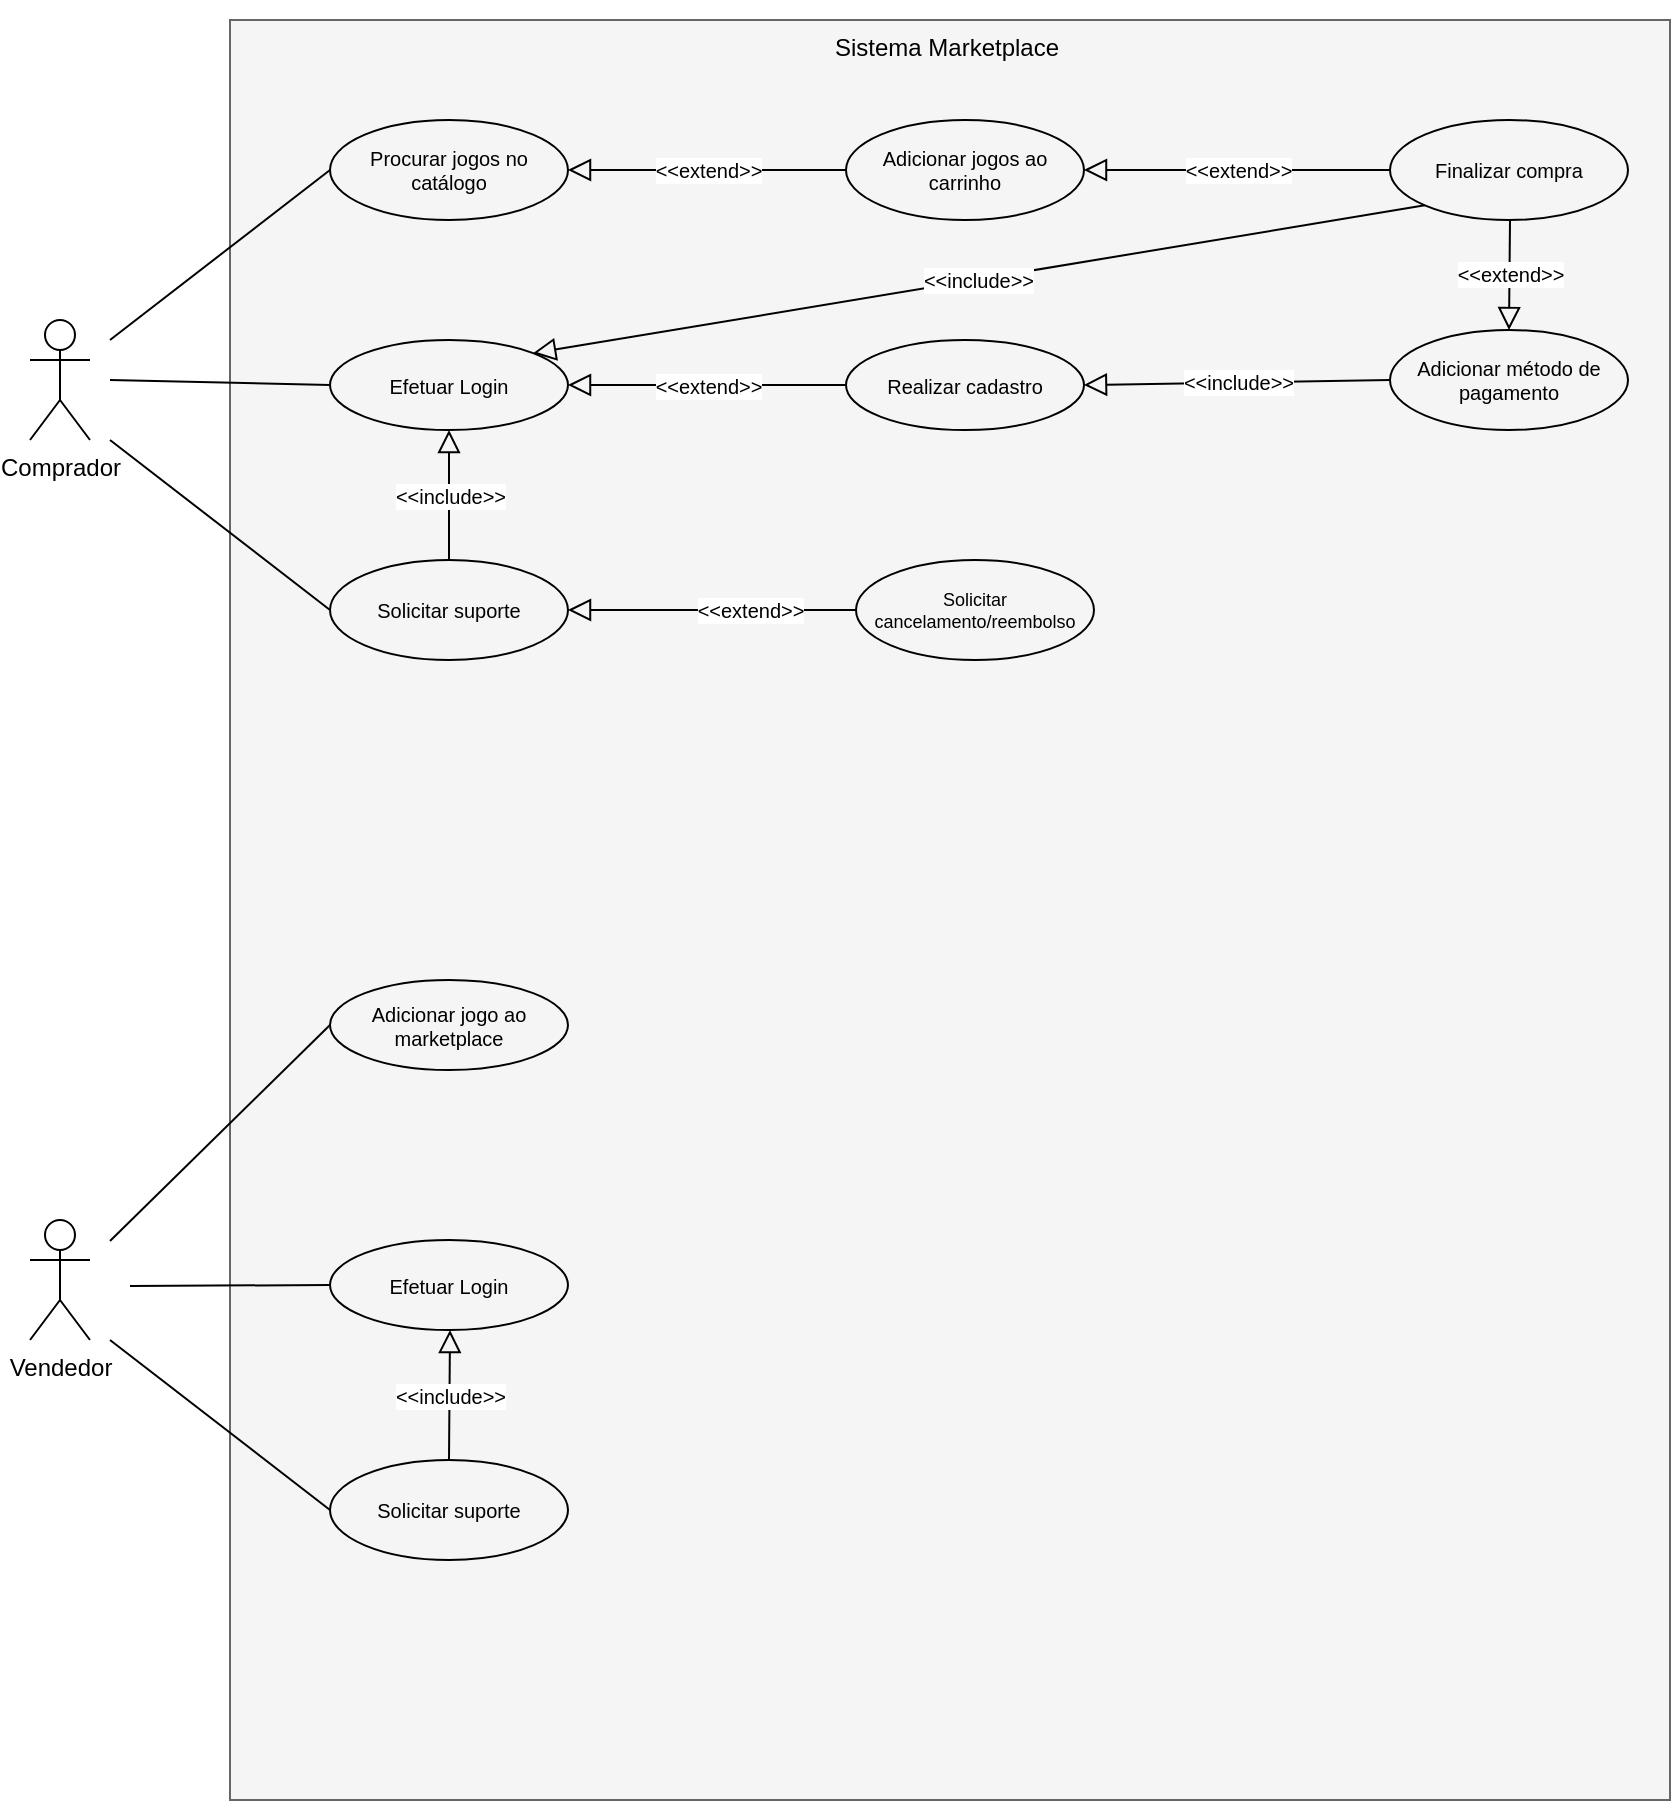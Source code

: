 <mxfile version="14.4.8" type="github">
  <diagram id="w3-QReaRDk8Zfa-0KLuc" name="Page-1">
    <mxGraphModel dx="677" dy="363" grid="1" gridSize="10" guides="1" tooltips="1" connect="1" arrows="1" fold="1" page="1" pageScale="1" pageWidth="827" pageHeight="1169" math="0" shadow="0">
      <root>
        <mxCell id="0" />
        <mxCell id="1" parent="0" />
        <mxCell id="aD-EjDodzpd9pSaTOs2d-1" value="" style="html=1;fillColor=#f5f5f5;strokeColor=#666666;fontColor=#333333;align=center;" vertex="1" parent="1">
          <mxGeometry x="170" y="40" width="720" height="890" as="geometry" />
        </mxCell>
        <mxCell id="aD-EjDodzpd9pSaTOs2d-2" value="Comprador" style="shape=umlActor;verticalLabelPosition=bottom;verticalAlign=top;html=1;" vertex="1" parent="1">
          <mxGeometry x="70" y="190" width="30" height="60" as="geometry" />
        </mxCell>
        <mxCell id="aD-EjDodzpd9pSaTOs2d-3" value="&lt;font style=&quot;font-size: 12px ; font-weight: normal&quot;&gt;Sistema Marketplace&lt;/font&gt;" style="text;strokeColor=none;fillColor=none;html=1;fontSize=24;fontStyle=1;verticalAlign=middle;align=center;" vertex="1" parent="1">
          <mxGeometry x="478" y="30" width="100" height="40" as="geometry" />
        </mxCell>
        <mxCell id="aD-EjDodzpd9pSaTOs2d-6" value="&lt;font style=&quot;font-size: 10px;&quot;&gt;Procurar jogos no catálogo&lt;/font&gt;" style="ellipse;whiteSpace=wrap;html=1;fillColor=none;fontSize=10;spacing=2;" vertex="1" parent="1">
          <mxGeometry x="220" y="90" width="119" height="50" as="geometry" />
        </mxCell>
        <mxCell id="aD-EjDodzpd9pSaTOs2d-7" value="" style="endArrow=none;html=1;entryX=0;entryY=0.5;entryDx=0;entryDy=0;" edge="1" parent="1" target="aD-EjDodzpd9pSaTOs2d-6">
          <mxGeometry width="50" height="50" relative="1" as="geometry">
            <mxPoint x="110" y="200" as="sourcePoint" />
            <mxPoint x="470" y="230" as="targetPoint" />
          </mxGeometry>
        </mxCell>
        <mxCell id="aD-EjDodzpd9pSaTOs2d-8" value="&lt;font style=&quot;font-size: 10px;&quot;&gt;Efetuar Login&lt;/font&gt;" style="ellipse;whiteSpace=wrap;html=1;fillColor=none;fontSize=10;spacing=2;" vertex="1" parent="1">
          <mxGeometry x="220" y="200" width="119" height="45" as="geometry" />
        </mxCell>
        <mxCell id="aD-EjDodzpd9pSaTOs2d-10" value="" style="endArrow=none;html=1;entryX=0;entryY=0.5;entryDx=0;entryDy=0;" edge="1" parent="1" target="aD-EjDodzpd9pSaTOs2d-8">
          <mxGeometry width="50" height="50" relative="1" as="geometry">
            <mxPoint x="110" y="220" as="sourcePoint" />
            <mxPoint x="200" y="210" as="targetPoint" />
          </mxGeometry>
        </mxCell>
        <mxCell id="aD-EjDodzpd9pSaTOs2d-12" value="Solicitar suporte" style="ellipse;whiteSpace=wrap;html=1;fillColor=none;fontSize=10;spacing=2;" vertex="1" parent="1">
          <mxGeometry x="220" y="310" width="119" height="50" as="geometry" />
        </mxCell>
        <mxCell id="aD-EjDodzpd9pSaTOs2d-13" value="" style="endArrow=none;html=1;entryX=0;entryY=0.5;entryDx=0;entryDy=0;" edge="1" parent="1" target="aD-EjDodzpd9pSaTOs2d-12">
          <mxGeometry width="50" height="50" relative="1" as="geometry">
            <mxPoint x="110" y="250" as="sourcePoint" />
            <mxPoint x="230" y="230" as="targetPoint" />
          </mxGeometry>
        </mxCell>
        <mxCell id="aD-EjDodzpd9pSaTOs2d-14" value="&lt;font style=&quot;font-size: 10px;&quot;&gt;Realizar cadastro&lt;/font&gt;" style="ellipse;whiteSpace=wrap;html=1;fillColor=none;fontSize=10;spacing=2;" vertex="1" parent="1">
          <mxGeometry x="478" y="200" width="119" height="45" as="geometry" />
        </mxCell>
        <mxCell id="aD-EjDodzpd9pSaTOs2d-16" value="&lt;font style=&quot;font-size: 10px&quot;&gt;&amp;lt;&amp;lt;extend&amp;gt;&amp;gt;&lt;/font&gt;" style="endArrow=block;endSize=9;endFill=0;html=1;exitX=0;exitY=0.5;exitDx=0;exitDy=0;entryX=1;entryY=0.5;entryDx=0;entryDy=0;" edge="1" parent="1" source="aD-EjDodzpd9pSaTOs2d-14" target="aD-EjDodzpd9pSaTOs2d-8">
          <mxGeometry width="160" relative="1" as="geometry">
            <mxPoint x="380" y="330" as="sourcePoint" />
            <mxPoint x="540" y="330" as="targetPoint" />
          </mxGeometry>
        </mxCell>
        <mxCell id="aD-EjDodzpd9pSaTOs2d-20" value="&lt;font style=&quot;font-size: 10px;&quot;&gt;Adicionar jogos ao carrinho&lt;/font&gt;" style="ellipse;whiteSpace=wrap;html=1;fillColor=none;fontSize=10;spacing=2;" vertex="1" parent="1">
          <mxGeometry x="478" y="90" width="119" height="50" as="geometry" />
        </mxCell>
        <mxCell id="aD-EjDodzpd9pSaTOs2d-21" value="&lt;font style=&quot;font-size: 10px;&quot;&gt;Finalizar compra&lt;/font&gt;" style="ellipse;whiteSpace=wrap;html=1;fillColor=none;fontSize=10;spacing=2;" vertex="1" parent="1">
          <mxGeometry x="750" y="90" width="119" height="50" as="geometry" />
        </mxCell>
        <mxCell id="aD-EjDodzpd9pSaTOs2d-22" value="&lt;font style=&quot;font-size: 10px&quot;&gt;&amp;lt;&amp;lt;extend&amp;gt;&amp;gt;&lt;/font&gt;" style="endArrow=block;endSize=9;endFill=0;html=1;exitX=0;exitY=0.5;exitDx=0;exitDy=0;entryX=1;entryY=0.5;entryDx=0;entryDy=0;" edge="1" parent="1" source="aD-EjDodzpd9pSaTOs2d-20" target="aD-EjDodzpd9pSaTOs2d-6">
          <mxGeometry width="160" relative="1" as="geometry">
            <mxPoint x="440.0" y="232.5" as="sourcePoint" />
            <mxPoint x="330" y="232.5" as="targetPoint" />
          </mxGeometry>
        </mxCell>
        <mxCell id="aD-EjDodzpd9pSaTOs2d-23" value="&lt;font style=&quot;font-size: 10px&quot;&gt;&amp;lt;&amp;lt;extend&amp;gt;&amp;gt;&lt;/font&gt;" style="endArrow=block;endSize=9;endFill=0;html=1;exitX=0;exitY=0.5;exitDx=0;exitDy=0;entryX=1;entryY=0.5;entryDx=0;entryDy=0;" edge="1" parent="1" source="aD-EjDodzpd9pSaTOs2d-21" target="aD-EjDodzpd9pSaTOs2d-20">
          <mxGeometry width="160" relative="1" as="geometry">
            <mxPoint x="530.0" y="114.71" as="sourcePoint" />
            <mxPoint x="640.0" y="114.71" as="targetPoint" />
          </mxGeometry>
        </mxCell>
        <mxCell id="aD-EjDodzpd9pSaTOs2d-25" value="&lt;font style=&quot;font-size: 10px&quot;&gt;&amp;lt;&amp;lt;include&amp;gt;&amp;gt;&lt;/font&gt;" style="endArrow=block;endSize=9;endFill=0;html=1;exitX=0;exitY=1;exitDx=0;exitDy=0;entryX=1;entryY=0;entryDx=0;entryDy=0;" edge="1" parent="1" source="aD-EjDodzpd9pSaTOs2d-21" target="aD-EjDodzpd9pSaTOs2d-8">
          <mxGeometry width="160" relative="1" as="geometry">
            <mxPoint x="440.0" y="232.5" as="sourcePoint" />
            <mxPoint x="330" y="232.5" as="targetPoint" />
          </mxGeometry>
        </mxCell>
        <mxCell id="aD-EjDodzpd9pSaTOs2d-26" value="&lt;font style=&quot;font-size: 10px&quot;&gt;&amp;lt;&amp;lt;include&amp;gt;&amp;gt;&lt;/font&gt;" style="endArrow=block;endSize=9;endFill=0;html=1;exitX=0.5;exitY=0;exitDx=0;exitDy=0;entryX=0.5;entryY=1;entryDx=0;entryDy=0;" edge="1" parent="1" source="aD-EjDodzpd9pSaTOs2d-12" target="aD-EjDodzpd9pSaTOs2d-8">
          <mxGeometry width="160" relative="1" as="geometry">
            <mxPoint x="700" y="150" as="sourcePoint" />
            <mxPoint x="280" y="210" as="targetPoint" />
          </mxGeometry>
        </mxCell>
        <mxCell id="aD-EjDodzpd9pSaTOs2d-27" value="&lt;font style=&quot;font-size: 9px;&quot;&gt;Solicitar cancelamento/reembolso&lt;/font&gt;" style="ellipse;whiteSpace=wrap;html=1;fillColor=none;fontSize=9;spacing=2;" vertex="1" parent="1">
          <mxGeometry x="483" y="310" width="119" height="50" as="geometry" />
        </mxCell>
        <mxCell id="aD-EjDodzpd9pSaTOs2d-28" value="&lt;font style=&quot;font-size: 10px&quot;&gt;&amp;lt;&amp;lt;extend&amp;gt;&amp;gt;&lt;/font&gt;" style="endArrow=block;endSize=9;endFill=0;html=1;exitX=0;exitY=0.5;exitDx=0;exitDy=0;entryX=1;entryY=0.5;entryDx=0;entryDy=0;" edge="1" parent="1" source="aD-EjDodzpd9pSaTOs2d-27" target="aD-EjDodzpd9pSaTOs2d-12">
          <mxGeometry x="-0.264" width="160" relative="1" as="geometry">
            <mxPoint x="488" y="232.5" as="sourcePoint" />
            <mxPoint x="349" y="232.5" as="targetPoint" />
            <mxPoint as="offset" />
          </mxGeometry>
        </mxCell>
        <mxCell id="aD-EjDodzpd9pSaTOs2d-29" value="Adicionar método de pagamento" style="ellipse;whiteSpace=wrap;html=1;fillColor=none;fontSize=10;spacing=2;" vertex="1" parent="1">
          <mxGeometry x="750" y="195" width="119" height="50" as="geometry" />
        </mxCell>
        <mxCell id="aD-EjDodzpd9pSaTOs2d-31" value="&lt;font style=&quot;font-size: 10px&quot;&gt;&amp;lt;&amp;lt;include&amp;gt;&amp;gt;&lt;/font&gt;" style="endArrow=block;endSize=9;endFill=0;html=1;exitX=0;exitY=0.5;exitDx=0;exitDy=0;entryX=1;entryY=0.5;entryDx=0;entryDy=0;" edge="1" parent="1" source="aD-EjDodzpd9pSaTOs2d-29" target="aD-EjDodzpd9pSaTOs2d-14">
          <mxGeometry width="160" relative="1" as="geometry">
            <mxPoint x="542.16" y="430.0" as="sourcePoint" />
            <mxPoint x="542.16" y="365" as="targetPoint" />
          </mxGeometry>
        </mxCell>
        <mxCell id="aD-EjDodzpd9pSaTOs2d-32" value="&lt;font style=&quot;font-size: 10px&quot;&gt;&amp;lt;&amp;lt;extend&amp;gt;&amp;gt;&lt;/font&gt;" style="endArrow=block;endSize=9;endFill=0;html=1;entryX=0.5;entryY=0;entryDx=0;entryDy=0;" edge="1" parent="1" target="aD-EjDodzpd9pSaTOs2d-29">
          <mxGeometry width="160" relative="1" as="geometry">
            <mxPoint x="810" y="140" as="sourcePoint" />
            <mxPoint x="607.0" y="125" as="targetPoint" />
          </mxGeometry>
        </mxCell>
        <mxCell id="aD-EjDodzpd9pSaTOs2d-33" value="Vendedor" style="shape=umlActor;verticalLabelPosition=bottom;verticalAlign=top;html=1;" vertex="1" parent="1">
          <mxGeometry x="70" y="640" width="30" height="60" as="geometry" />
        </mxCell>
        <mxCell id="aD-EjDodzpd9pSaTOs2d-36" value="&lt;font style=&quot;font-size: 10px;&quot;&gt;Efetuar Login&lt;/font&gt;" style="ellipse;whiteSpace=wrap;html=1;fillColor=none;fontSize=10;spacing=2;" vertex="1" parent="1">
          <mxGeometry x="220" y="650" width="119" height="45" as="geometry" />
        </mxCell>
        <mxCell id="aD-EjDodzpd9pSaTOs2d-37" value="Solicitar suporte" style="ellipse;whiteSpace=wrap;html=1;fillColor=none;fontSize=10;spacing=2;" vertex="1" parent="1">
          <mxGeometry x="220" y="760" width="119" height="50" as="geometry" />
        </mxCell>
        <mxCell id="aD-EjDodzpd9pSaTOs2d-38" value="&lt;font style=&quot;font-size: 10px&quot;&gt;&amp;lt;&amp;lt;include&amp;gt;&amp;gt;&lt;/font&gt;" style="endArrow=block;endSize=9;endFill=0;html=1;exitX=0.5;exitY=0;exitDx=0;exitDy=0;" edge="1" parent="1" source="aD-EjDodzpd9pSaTOs2d-37">
          <mxGeometry width="160" relative="1" as="geometry">
            <mxPoint x="700" y="600" as="sourcePoint" />
            <mxPoint x="280" y="695" as="targetPoint" />
          </mxGeometry>
        </mxCell>
        <mxCell id="aD-EjDodzpd9pSaTOs2d-39" value="" style="endArrow=none;html=1;entryX=0;entryY=0.5;entryDx=0;entryDy=0;" edge="1" parent="1">
          <mxGeometry width="50" height="50" relative="1" as="geometry">
            <mxPoint x="110" y="700" as="sourcePoint" />
            <mxPoint x="220" y="785" as="targetPoint" />
          </mxGeometry>
        </mxCell>
        <mxCell id="aD-EjDodzpd9pSaTOs2d-40" value="" style="endArrow=none;html=1;entryX=0;entryY=0.5;entryDx=0;entryDy=0;" edge="1" parent="1" target="aD-EjDodzpd9pSaTOs2d-36">
          <mxGeometry width="50" height="50" relative="1" as="geometry">
            <mxPoint x="120" y="673" as="sourcePoint" />
            <mxPoint x="230" y="795" as="targetPoint" />
          </mxGeometry>
        </mxCell>
        <mxCell id="aD-EjDodzpd9pSaTOs2d-43" value="&lt;font style=&quot;font-size: 10px&quot;&gt;Adicionar jogo ao marketplace&lt;/font&gt;" style="ellipse;whiteSpace=wrap;html=1;fillColor=none;fontSize=10;spacing=2;" vertex="1" parent="1">
          <mxGeometry x="220" y="520" width="119" height="45" as="geometry" />
        </mxCell>
        <mxCell id="aD-EjDodzpd9pSaTOs2d-47" value="" style="endArrow=none;html=1;entryX=0;entryY=0.5;entryDx=0;entryDy=0;" edge="1" parent="1" target="aD-EjDodzpd9pSaTOs2d-43">
          <mxGeometry width="50" height="50" relative="1" as="geometry">
            <mxPoint x="110" y="650.5" as="sourcePoint" />
            <mxPoint x="210.0" y="650" as="targetPoint" />
          </mxGeometry>
        </mxCell>
      </root>
    </mxGraphModel>
  </diagram>
</mxfile>
